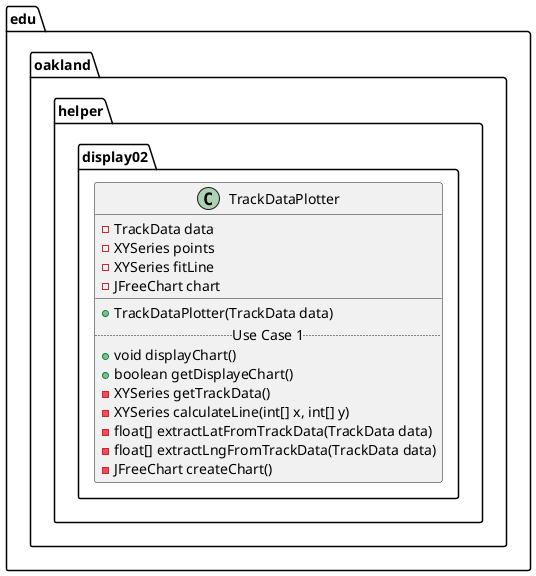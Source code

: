 @startuml TrackDataPlotter

package edu.oakland.helper.display02 {
    class TrackDataPlotter {
        - TrackData data
        - XYSeries points
        - XYSeries fitLine
        - JFreeChart chart
        __
        + TrackDataPlotter(TrackData data)
        .. Use Case 1 ..
        + void displayChart()
        + boolean getDisplayeChart()
        - XYSeries getTrackData()
        - XYSeries calculateLine(int[] x, int[] y)
        - float[] extractLatFromTrackData(TrackData data)
        - float[] extractLngFromTrackData(TrackData data)
        - JFreeChart createChart()
    }
}

@enduml
